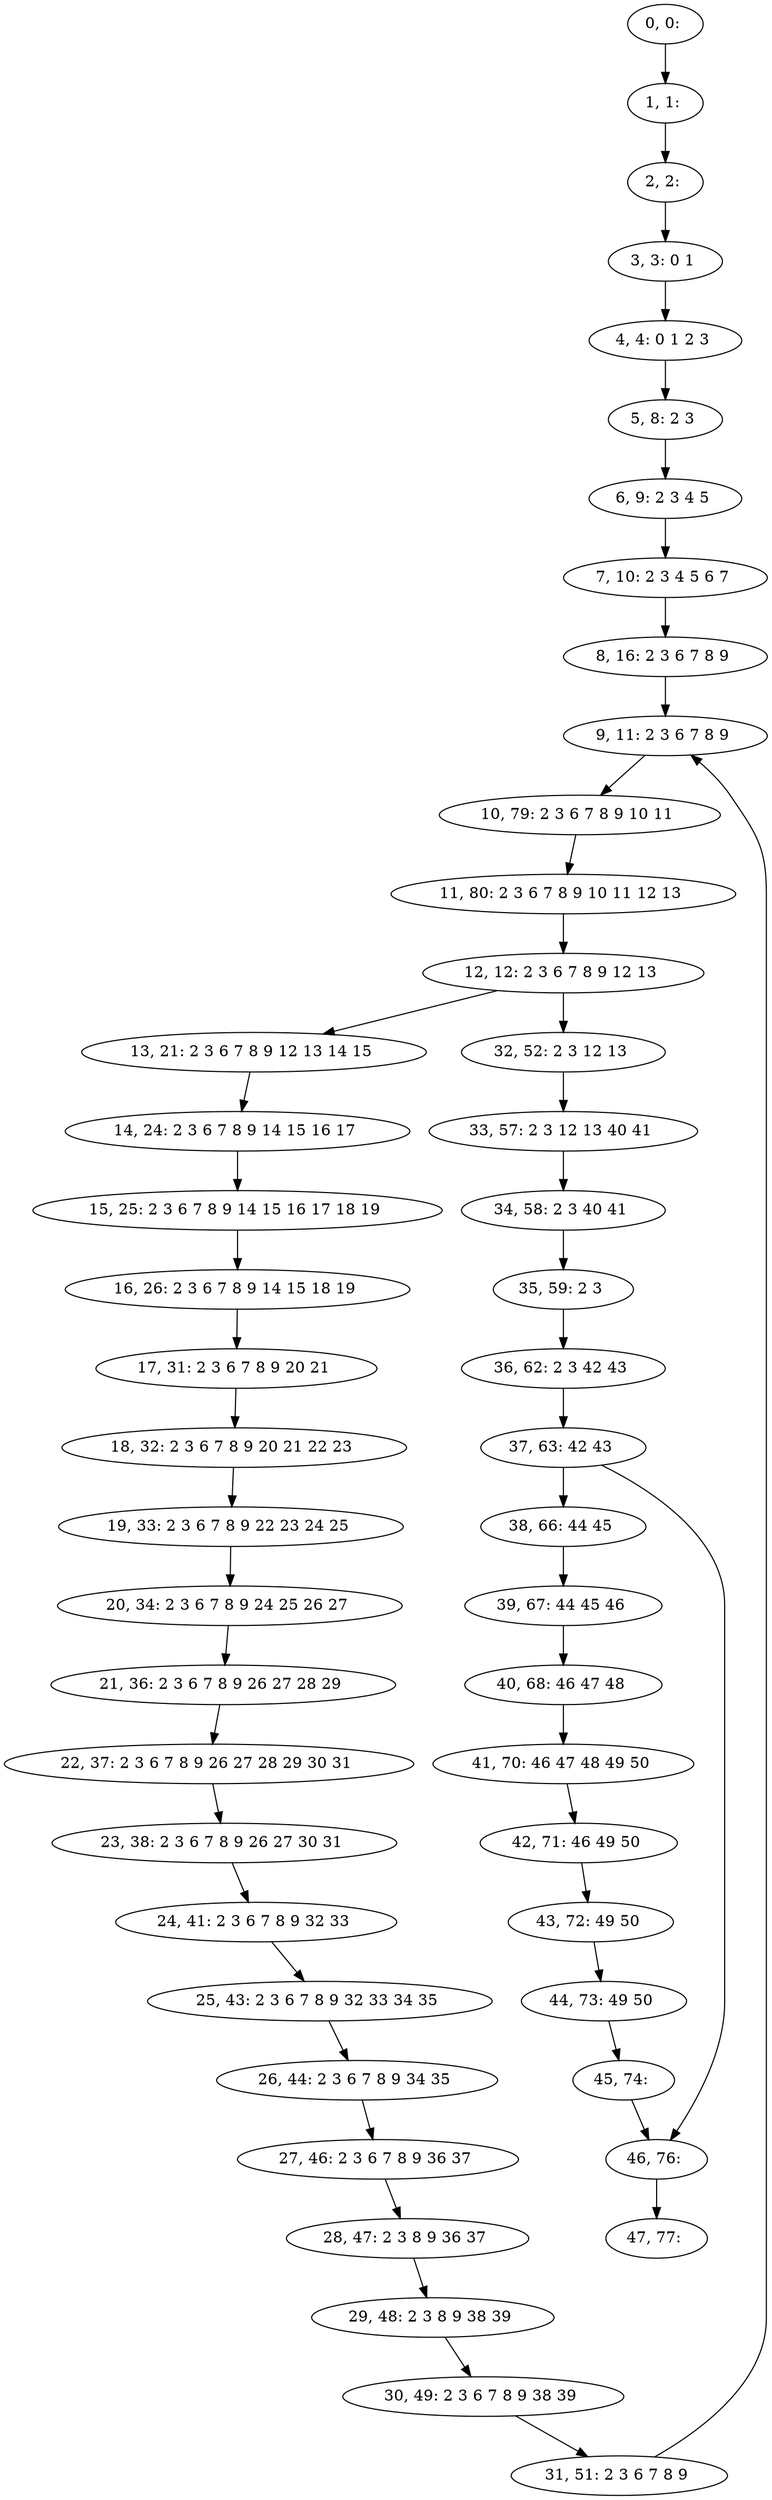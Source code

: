 digraph G {
0[label="0, 0: "];
1[label="1, 1: "];
2[label="2, 2: "];
3[label="3, 3: 0 1 "];
4[label="4, 4: 0 1 2 3 "];
5[label="5, 8: 2 3 "];
6[label="6, 9: 2 3 4 5 "];
7[label="7, 10: 2 3 4 5 6 7 "];
8[label="8, 16: 2 3 6 7 8 9 "];
9[label="9, 11: 2 3 6 7 8 9 "];
10[label="10, 79: 2 3 6 7 8 9 10 11 "];
11[label="11, 80: 2 3 6 7 8 9 10 11 12 13 "];
12[label="12, 12: 2 3 6 7 8 9 12 13 "];
13[label="13, 21: 2 3 6 7 8 9 12 13 14 15 "];
14[label="14, 24: 2 3 6 7 8 9 14 15 16 17 "];
15[label="15, 25: 2 3 6 7 8 9 14 15 16 17 18 19 "];
16[label="16, 26: 2 3 6 7 8 9 14 15 18 19 "];
17[label="17, 31: 2 3 6 7 8 9 20 21 "];
18[label="18, 32: 2 3 6 7 8 9 20 21 22 23 "];
19[label="19, 33: 2 3 6 7 8 9 22 23 24 25 "];
20[label="20, 34: 2 3 6 7 8 9 24 25 26 27 "];
21[label="21, 36: 2 3 6 7 8 9 26 27 28 29 "];
22[label="22, 37: 2 3 6 7 8 9 26 27 28 29 30 31 "];
23[label="23, 38: 2 3 6 7 8 9 26 27 30 31 "];
24[label="24, 41: 2 3 6 7 8 9 32 33 "];
25[label="25, 43: 2 3 6 7 8 9 32 33 34 35 "];
26[label="26, 44: 2 3 6 7 8 9 34 35 "];
27[label="27, 46: 2 3 6 7 8 9 36 37 "];
28[label="28, 47: 2 3 8 9 36 37 "];
29[label="29, 48: 2 3 8 9 38 39 "];
30[label="30, 49: 2 3 6 7 8 9 38 39 "];
31[label="31, 51: 2 3 6 7 8 9 "];
32[label="32, 52: 2 3 12 13 "];
33[label="33, 57: 2 3 12 13 40 41 "];
34[label="34, 58: 2 3 40 41 "];
35[label="35, 59: 2 3 "];
36[label="36, 62: 2 3 42 43 "];
37[label="37, 63: 42 43 "];
38[label="38, 66: 44 45 "];
39[label="39, 67: 44 45 46 "];
40[label="40, 68: 46 47 48 "];
41[label="41, 70: 46 47 48 49 50 "];
42[label="42, 71: 46 49 50 "];
43[label="43, 72: 49 50 "];
44[label="44, 73: 49 50 "];
45[label="45, 74: "];
46[label="46, 76: "];
47[label="47, 77: "];
0->1 ;
1->2 ;
2->3 ;
3->4 ;
4->5 ;
5->6 ;
6->7 ;
7->8 ;
8->9 ;
9->10 ;
10->11 ;
11->12 ;
12->13 ;
12->32 ;
13->14 ;
14->15 ;
15->16 ;
16->17 ;
17->18 ;
18->19 ;
19->20 ;
20->21 ;
21->22 ;
22->23 ;
23->24 ;
24->25 ;
25->26 ;
26->27 ;
27->28 ;
28->29 ;
29->30 ;
30->31 ;
31->9 ;
32->33 ;
33->34 ;
34->35 ;
35->36 ;
36->37 ;
37->38 ;
37->46 ;
38->39 ;
39->40 ;
40->41 ;
41->42 ;
42->43 ;
43->44 ;
44->45 ;
45->46 ;
46->47 ;
}
